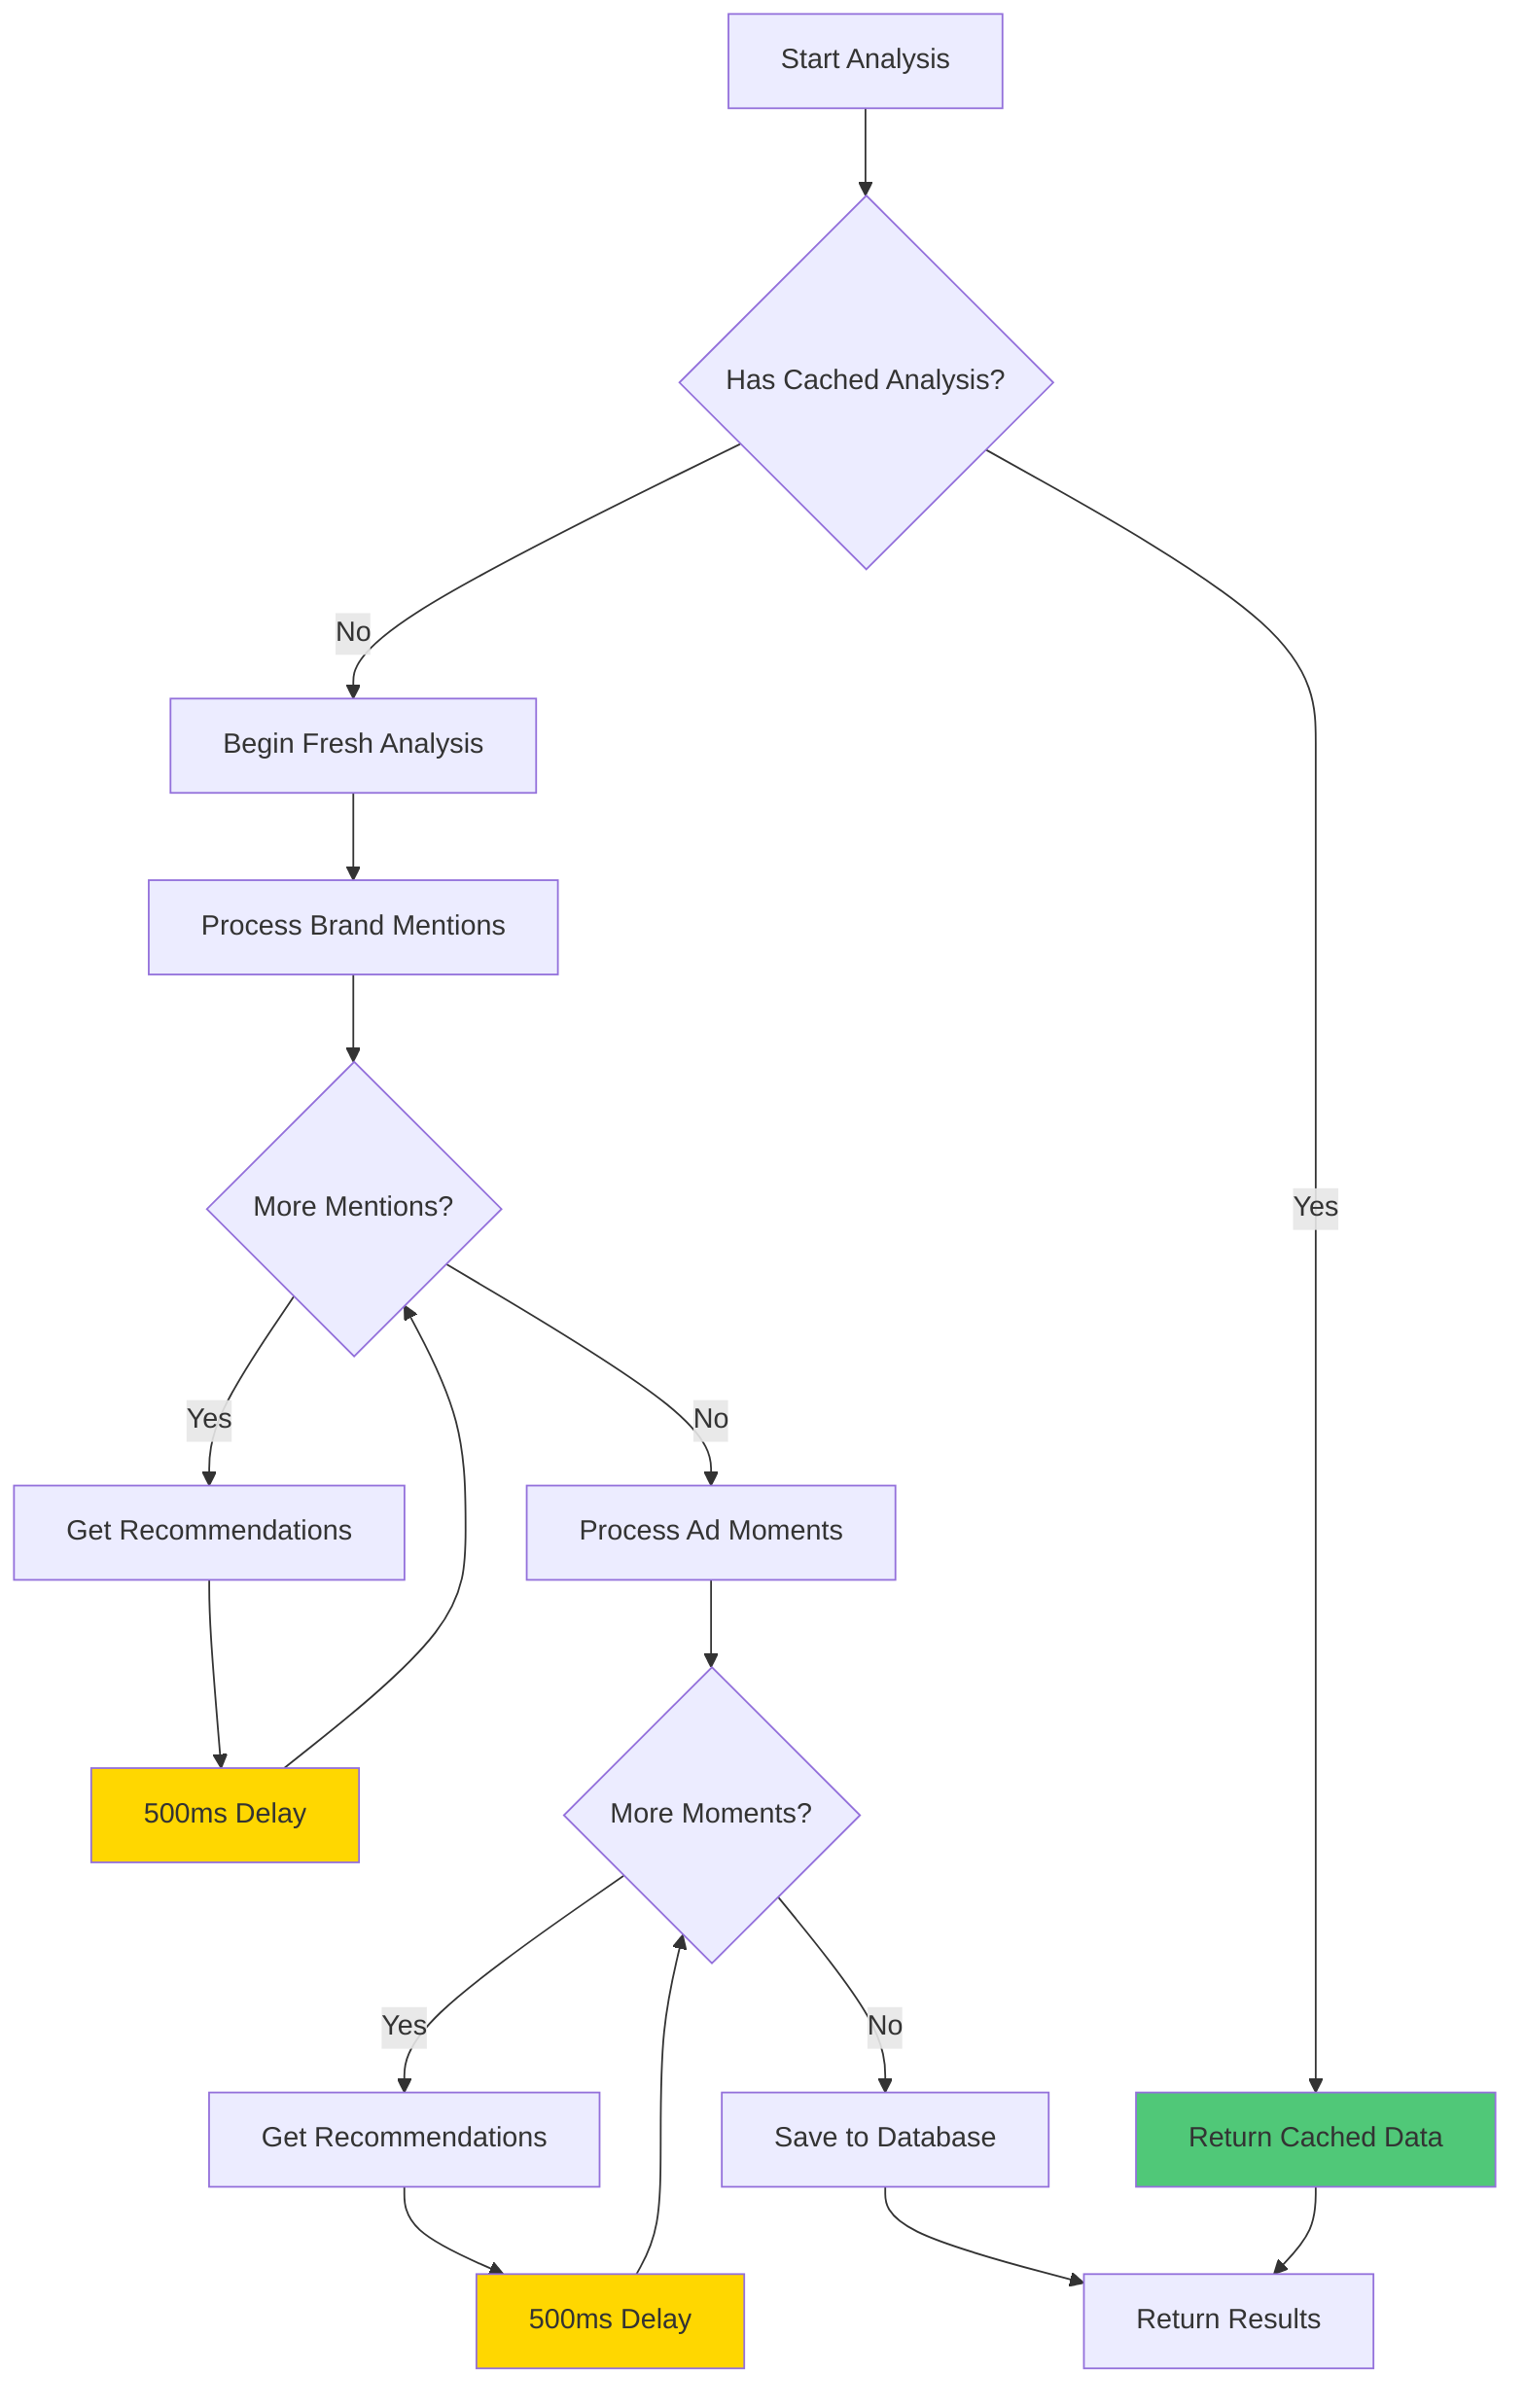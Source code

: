 flowchart TD
    A[Start Analysis] --> B{Has Cached Analysis?}
    B -->|Yes| C[Return Cached Data]
    B -->|No| D[Begin Fresh Analysis]
    
    D --> E[Process Brand Mentions]
    E --> F{More Mentions?}
    F -->|Yes| G[Get Recommendations]
    G --> H[500ms Delay]
    H --> F
    F -->|No| I[Process Ad Moments]
    
    I --> J{More Moments?}
    J -->|Yes| K[Get Recommendations]
    K --> L[500ms Delay]
    L --> J
    J -->|No| M[Save to Database]
    
    M --> N[Return Results]
    C --> N
    
    style C fill:#50C878
    style H fill:#FFD700
    style L fill:#FFD700